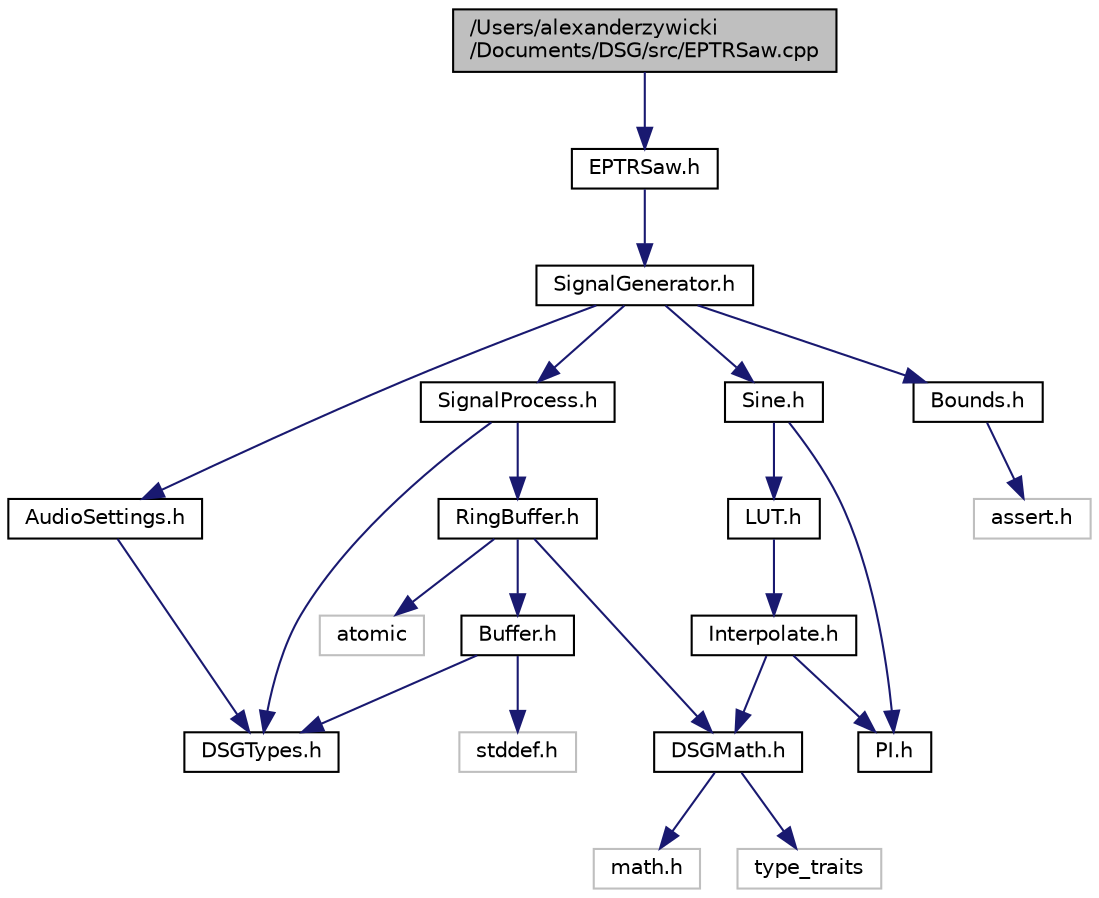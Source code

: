 digraph "/Users/alexanderzywicki/Documents/DSG/src/EPTRSaw.cpp"
{
  edge [fontname="Helvetica",fontsize="10",labelfontname="Helvetica",labelfontsize="10"];
  node [fontname="Helvetica",fontsize="10",shape=record];
  Node1 [label="/Users/alexanderzywicki\l/Documents/DSG/src/EPTRSaw.cpp",height=0.2,width=0.4,color="black", fillcolor="grey75", style="filled", fontcolor="black"];
  Node1 -> Node2 [color="midnightblue",fontsize="10",style="solid",fontname="Helvetica"];
  Node2 [label="EPTRSaw.h",height=0.2,width=0.4,color="black", fillcolor="white", style="filled",URL="$_e_p_t_r_saw_8h.html"];
  Node2 -> Node3 [color="midnightblue",fontsize="10",style="solid",fontname="Helvetica"];
  Node3 [label="SignalGenerator.h",height=0.2,width=0.4,color="black", fillcolor="white", style="filled",URL="$_signal_generator_8h.html"];
  Node3 -> Node4 [color="midnightblue",fontsize="10",style="solid",fontname="Helvetica"];
  Node4 [label="SignalProcess.h",height=0.2,width=0.4,color="black", fillcolor="white", style="filled",URL="$_signal_process_8h.html"];
  Node4 -> Node5 [color="midnightblue",fontsize="10",style="solid",fontname="Helvetica"];
  Node5 [label="DSGTypes.h",height=0.2,width=0.4,color="black", fillcolor="white", style="filled",URL="$_d_s_g_types_8h.html"];
  Node4 -> Node6 [color="midnightblue",fontsize="10",style="solid",fontname="Helvetica"];
  Node6 [label="RingBuffer.h",height=0.2,width=0.4,color="black", fillcolor="white", style="filled",URL="$_ring_buffer_8h.html"];
  Node6 -> Node7 [color="midnightblue",fontsize="10",style="solid",fontname="Helvetica"];
  Node7 [label="atomic",height=0.2,width=0.4,color="grey75", fillcolor="white", style="filled"];
  Node6 -> Node8 [color="midnightblue",fontsize="10",style="solid",fontname="Helvetica"];
  Node8 [label="DSGMath.h",height=0.2,width=0.4,color="black", fillcolor="white", style="filled",URL="$_d_s_g_math_8h.html"];
  Node8 -> Node9 [color="midnightblue",fontsize="10",style="solid",fontname="Helvetica"];
  Node9 [label="math.h",height=0.2,width=0.4,color="grey75", fillcolor="white", style="filled"];
  Node8 -> Node10 [color="midnightblue",fontsize="10",style="solid",fontname="Helvetica"];
  Node10 [label="type_traits",height=0.2,width=0.4,color="grey75", fillcolor="white", style="filled"];
  Node6 -> Node11 [color="midnightblue",fontsize="10",style="solid",fontname="Helvetica"];
  Node11 [label="Buffer.h",height=0.2,width=0.4,color="black", fillcolor="white", style="filled",URL="$_buffer_8h.html"];
  Node11 -> Node12 [color="midnightblue",fontsize="10",style="solid",fontname="Helvetica"];
  Node12 [label="stddef.h",height=0.2,width=0.4,color="grey75", fillcolor="white", style="filled"];
  Node11 -> Node5 [color="midnightblue",fontsize="10",style="solid",fontname="Helvetica"];
  Node3 -> Node13 [color="midnightblue",fontsize="10",style="solid",fontname="Helvetica"];
  Node13 [label="AudioSettings.h",height=0.2,width=0.4,color="black", fillcolor="white", style="filled",URL="$_audio_settings_8h.html"];
  Node13 -> Node5 [color="midnightblue",fontsize="10",style="solid",fontname="Helvetica"];
  Node3 -> Node14 [color="midnightblue",fontsize="10",style="solid",fontname="Helvetica"];
  Node14 [label="Sine.h",height=0.2,width=0.4,color="black", fillcolor="white", style="filled",URL="$_sine_8h.html"];
  Node14 -> Node15 [color="midnightblue",fontsize="10",style="solid",fontname="Helvetica"];
  Node15 [label="LUT.h",height=0.2,width=0.4,color="black", fillcolor="white", style="filled",URL="$_l_u_t_8h.html"];
  Node15 -> Node16 [color="midnightblue",fontsize="10",style="solid",fontname="Helvetica"];
  Node16 [label="Interpolate.h",height=0.2,width=0.4,color="black", fillcolor="white", style="filled",URL="$_interpolate_8h.html"];
  Node16 -> Node8 [color="midnightblue",fontsize="10",style="solid",fontname="Helvetica"];
  Node16 -> Node17 [color="midnightblue",fontsize="10",style="solid",fontname="Helvetica"];
  Node17 [label="PI.h",height=0.2,width=0.4,color="black", fillcolor="white", style="filled",URL="$_p_i_8h.html"];
  Node14 -> Node17 [color="midnightblue",fontsize="10",style="solid",fontname="Helvetica"];
  Node3 -> Node18 [color="midnightblue",fontsize="10",style="solid",fontname="Helvetica"];
  Node18 [label="Bounds.h",height=0.2,width=0.4,color="black", fillcolor="white", style="filled",URL="$_bounds_8h.html"];
  Node18 -> Node19 [color="midnightblue",fontsize="10",style="solid",fontname="Helvetica"];
  Node19 [label="assert.h",height=0.2,width=0.4,color="grey75", fillcolor="white", style="filled"];
}
